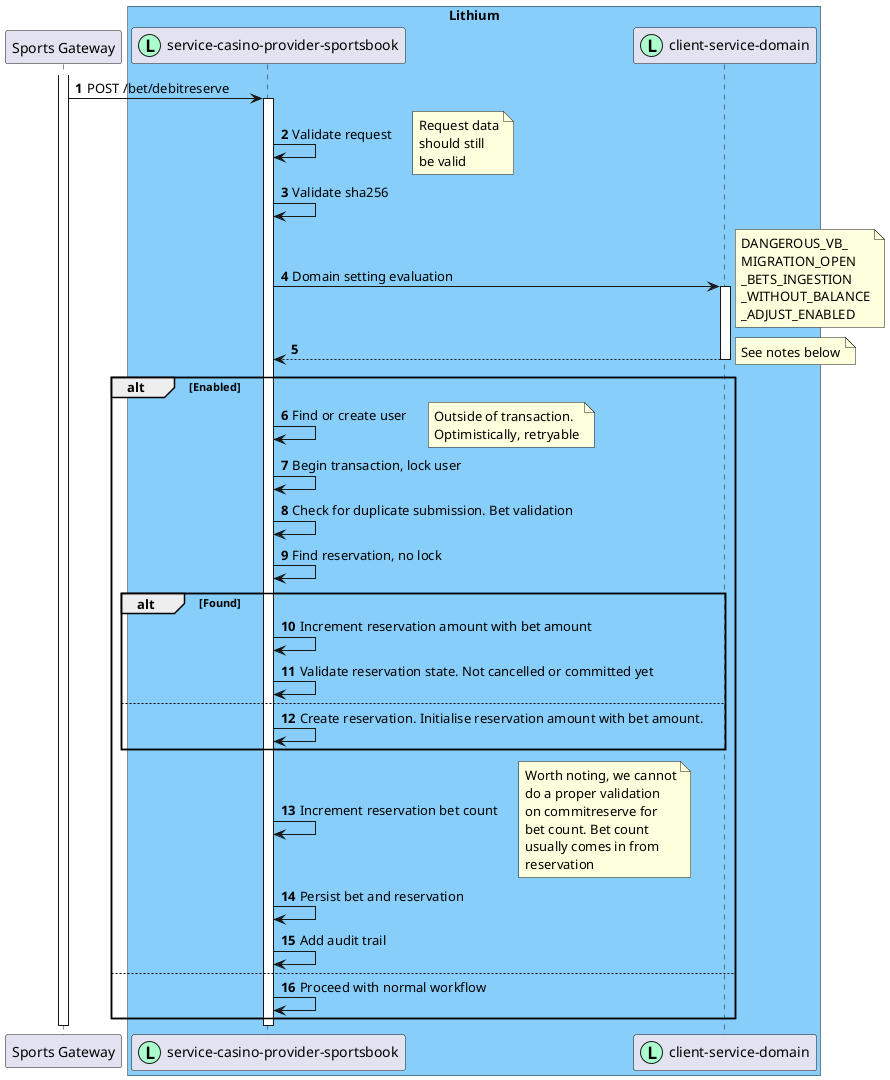 [plantuml]
----
@startuml

!define p(name, alias) participant "name" as alias << (L,#AAFFCC) >>
!define pn(name, alias) participant "name" as alias << (L,#FFAAAA) >>
!define q(name, alias) queue "name" as alias << (L,#AAFFCC) >>
!define qn(name, alias) queue "name" as alias << (L,#FFAAAA) >>

autonumber

participant "Sports Gateway" as sportsGateway

box "Lithium" #LightSkyBlue
p("service-casino-provider-sportsbook", scpSportsbook)
p("client-service-domain", clientServiceDomain)
end box

activate sportsGateway
sportsGateway -> scpSportsbook: POST /bet/debitreserve

activate scpSportsbook
scpSportsbook -> scpSportsbook: Validate request
note right
Request data
should still
be valid
end note

scpSportsbook -> scpSportsbook: Validate sha256

scpSportsbook -> clientServiceDomain: Domain setting evaluation

activate clientServiceDomain

note right
DANGEROUS_VB_
MIGRATION_OPEN
_BETS_INGESTION
_WITHOUT_BALANCE
_ADJUST_ENABLED
end note

clientServiceDomain --> scpSportsbook

deactivate clientServiceDomain

note right
See notes below
end note

alt Enabled
    scpSportsbook -> scpSportsbook: Find or create user
    note right
    Outside of transaction.
    Optimistically, retryable
    end note

    scpSportsbook -> scpSportsbook: Begin transaction, lock user

    scpSportsbook -> scpSportsbook: Check for duplicate submission. Bet validation

    scpSportsbook -> scpSportsbook: Find reservation, no lock

    alt Found
        scpSportsbook -> scpSportsbook: Increment reservation amount with bet amount

        scpSportsbook -> scpSportsbook: Validate reservation state. Not cancelled or committed yet
    else
        scpSportsbook -> scpSportsbook: Create reservation. Initialise reservation amount with bet amount.
    end

    scpSportsbook -> scpSportsbook: Increment reservation bet count

    note right
    Worth noting, we cannot
    do a proper validation
    on commitreserve for
    bet count. Bet count
    usually comes in from
    reservation
    end note

    scpSportsbook -> scpSportsbook: Persist bet and reservation

    scpSportsbook -> scpSportsbook: Add audit trail

else
    scpSportsbook -> scpSportsbook: Proceed with normal workflow
end

deactivate scpSportsbook

deactivate sportsGateway

@enduml
----
[plantuml]